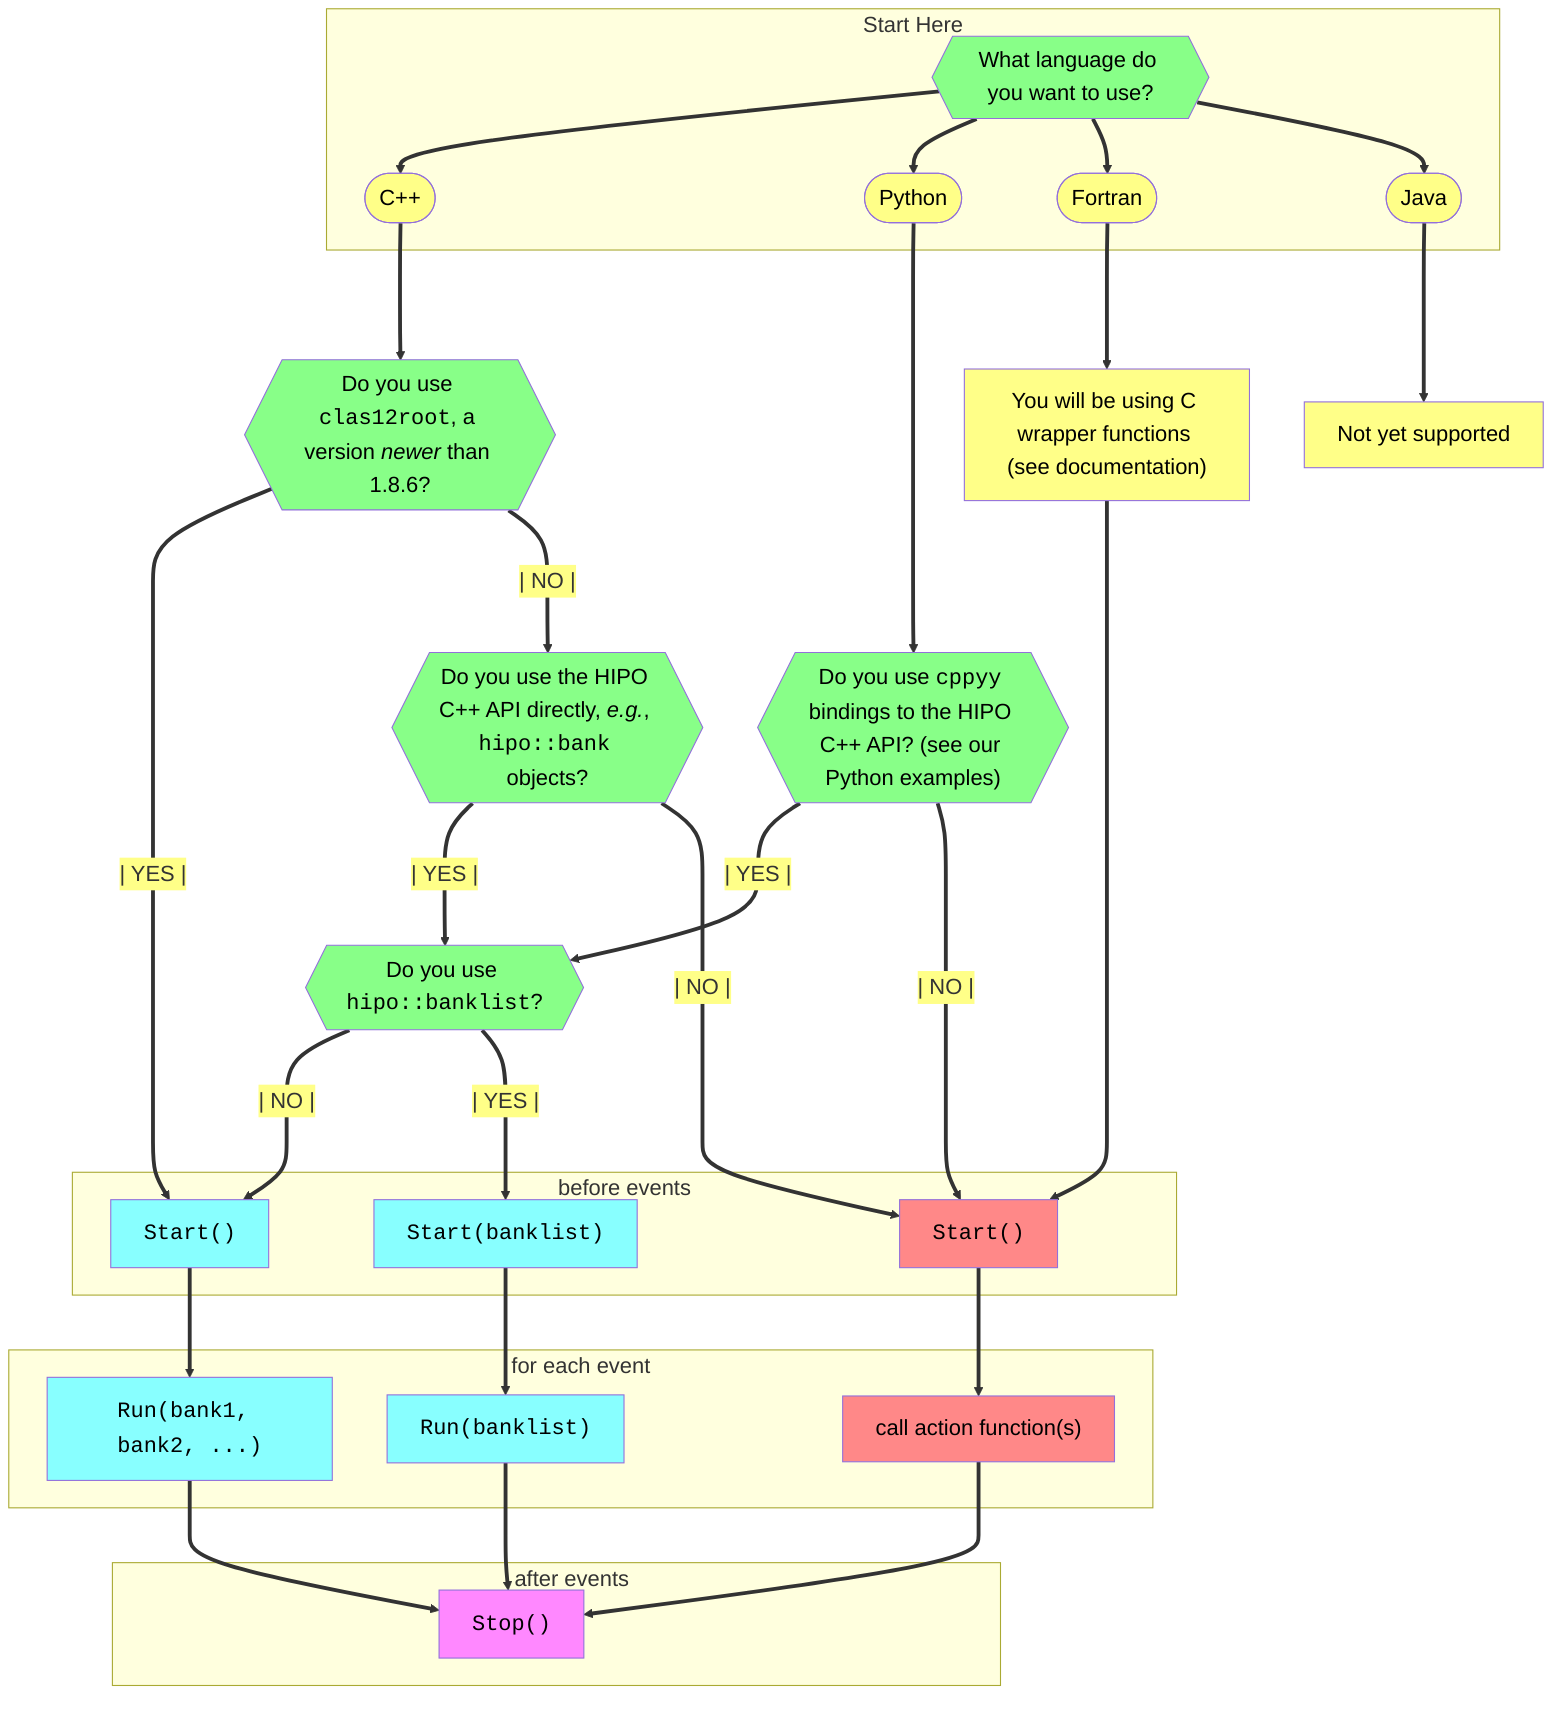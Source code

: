 flowchart TB

    %%{init: {
      'themeVariables': {
        'fontSize': '20px',
        'fontFamily': 'arial',
        'edgeLabelBackground': '#ff8'
      }
    }}%%
    classDef dec  fill:#8f8,color:black
    classDef cftn  fill:#8ff,color:black
    classDef sftn  fill:#f8f,color:black
    classDef aftn  fill:#f88,color:black
    classDef lang fill:#ff8,color:black

    %% language nodes
    subgraph "Start Here"
        language{{"What language do you want to use?"}}:::dec
        cpp([C++]):::lang
        python([Python]):::lang
        fortran([Fortran]):::lang
        java([Java]):::lang
    end

    %% decision nodes
    clas12root{{"Do you use <code>clas12root</code>, a version <i>newer</i> than 1.8.6?"}}:::dec
    hipo_cpp{{"Do you use the HIPO C++ API directly, <i>e.g.</i>, <code>hipo::bank</code> objects?"}}:::dec
    hipo_cppyy{{"Do you use <code>cppyy</code> bindings to the HIPO C++ API? (see our Python examples)"}}:::dec
    hipo_banklist{{"Do you use <code>hipo::banklist</code>?"}}:::dec

    %% function nodes
    %% common function nodes are prefixed with c_
    %% action function nodes are prefixed with a_
    subgraph "before events"
        c_start_no_arg["<code>Start()</code>"]:::cftn
        c_start_banklist["<code>Start(banklist)</code>"]:::cftn
        a_start["<code>Start()</code>"]:::aftn
    end
    subgraph "for each event"
        c_run_banks["<code>Run(bank1, bank2, ...)</code>"]:::cftn
        c_run_banklist["<code>Run(banklist)</code>"]:::cftn
        a_action["call action function(s)"]:::aftn
    end
    subgraph "&nbsp;&nbsp;&nbsp;&nbsp;&nbsp;after events"
        stop["<code>Stop()</code>"]:::sftn
    end
    todo["Not yet supported"]:::lang
    fortran_note["You will be using C wrapper functions (see documentation)"]:::lang

    %% edges
    language ==> cpp ===> clas12root
    language ==> python ===> hipo_cppyy
    language ==> fortran ===> fortran_note ==> a_start
    language ==> java ===> todo

    clas12root == | YES | ===> c_start_no_arg
    clas12root == | NO | ===> hipo_cpp

    hipo_cpp == | YES | ===> hipo_banklist
    hipo_cpp == | NO | ===> a_start

    hipo_cppyy == | YES | ===> hipo_banklist
    hipo_cppyy == | NO | ===> a_start

    hipo_banklist == | NO | ===> c_start_no_arg
    hipo_banklist == | YES | ===> c_start_banklist

    c_start_no_arg ==> c_run_banks ==> stop
    c_start_banklist ==> c_run_banklist ==> stop
    a_start ==> a_action ==> stop